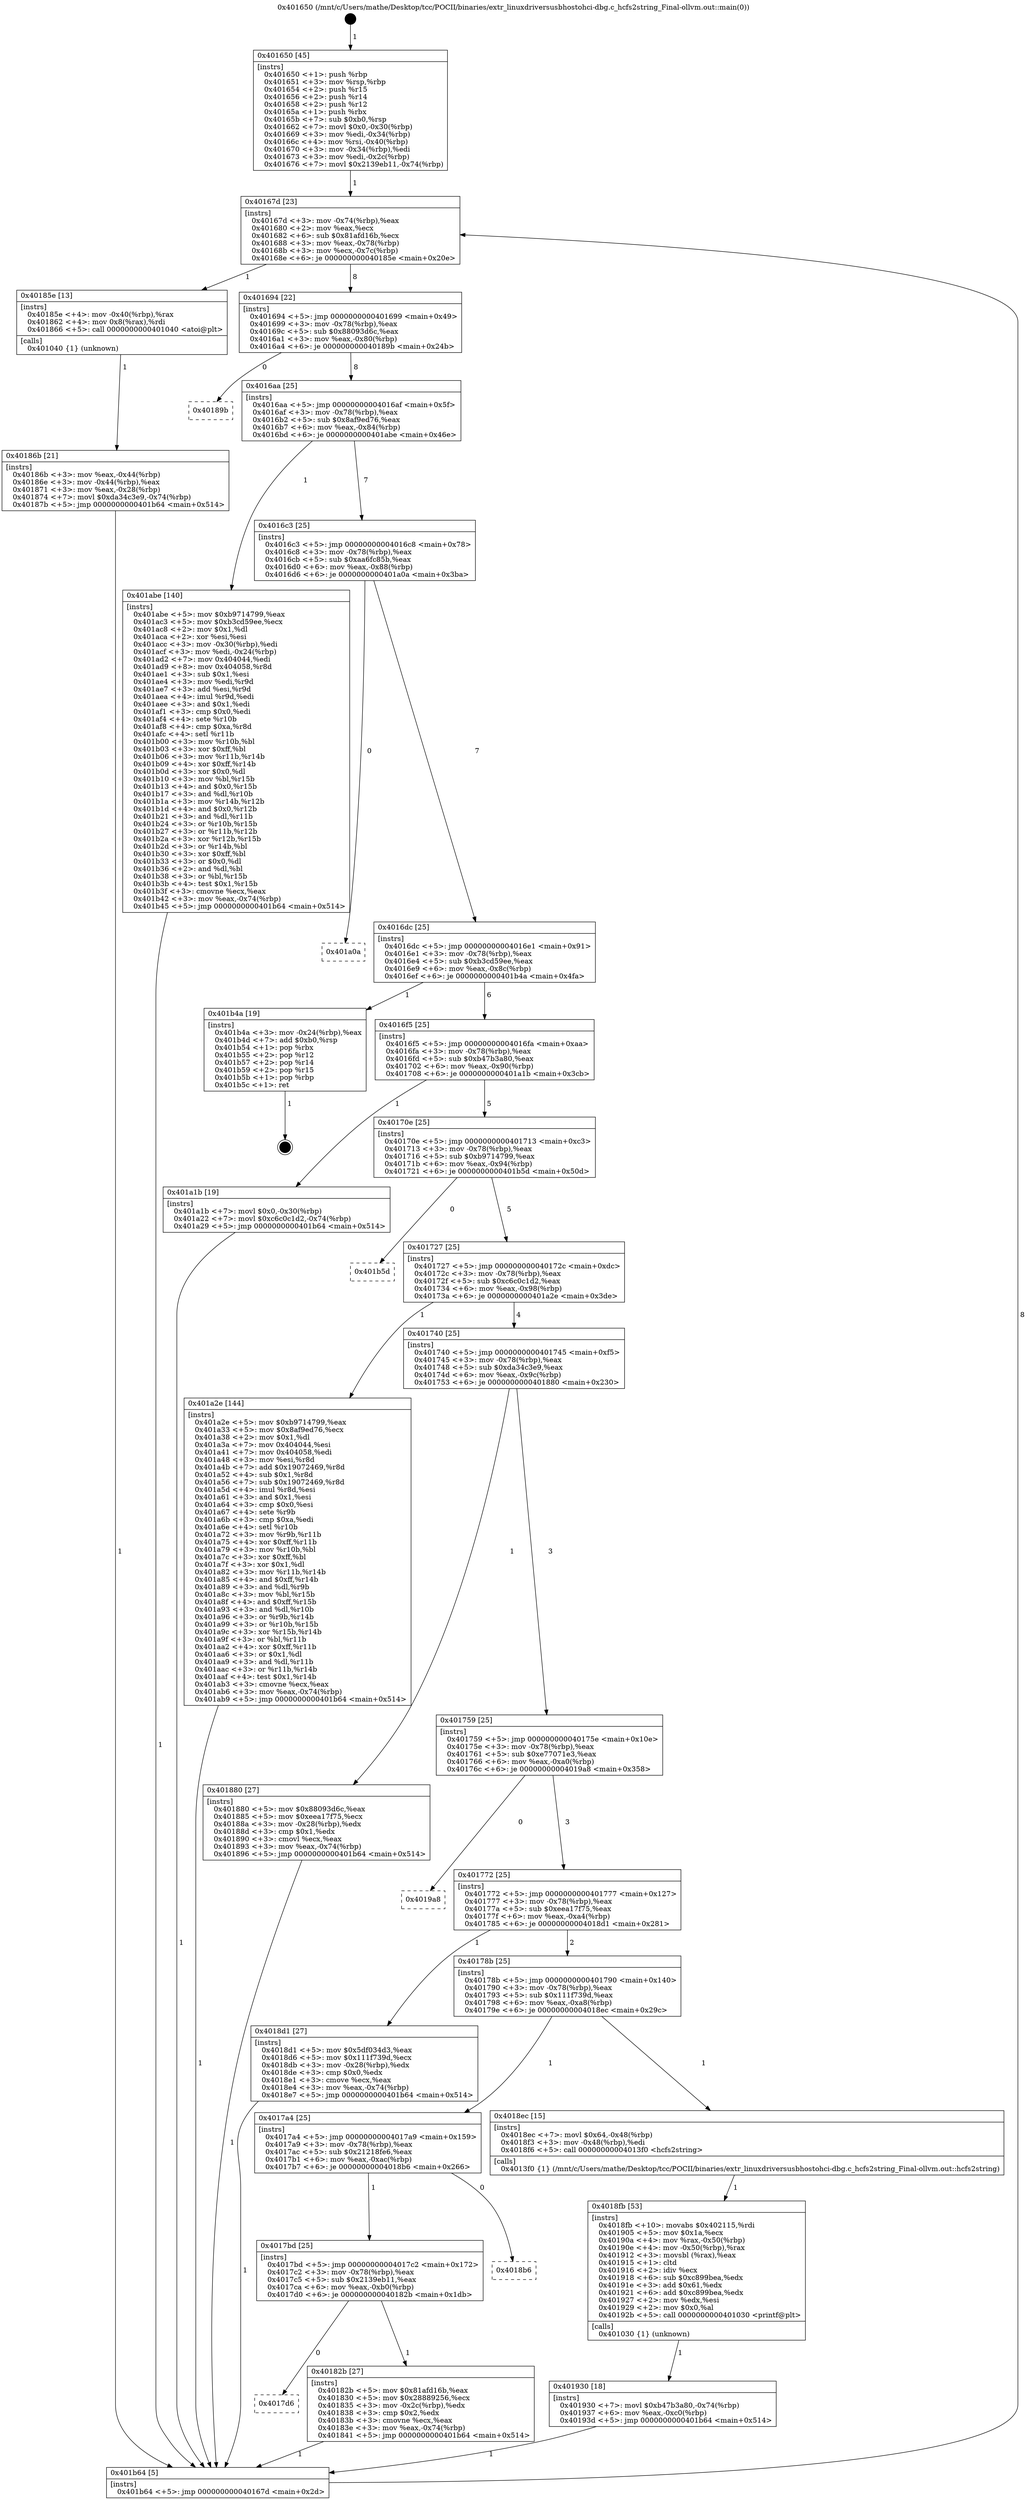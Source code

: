 digraph "0x401650" {
  label = "0x401650 (/mnt/c/Users/mathe/Desktop/tcc/POCII/binaries/extr_linuxdriversusbhostohci-dbg.c_hcfs2string_Final-ollvm.out::main(0))"
  labelloc = "t"
  node[shape=record]

  Entry [label="",width=0.3,height=0.3,shape=circle,fillcolor=black,style=filled]
  "0x40167d" [label="{
     0x40167d [23]\l
     | [instrs]\l
     &nbsp;&nbsp;0x40167d \<+3\>: mov -0x74(%rbp),%eax\l
     &nbsp;&nbsp;0x401680 \<+2\>: mov %eax,%ecx\l
     &nbsp;&nbsp;0x401682 \<+6\>: sub $0x81afd16b,%ecx\l
     &nbsp;&nbsp;0x401688 \<+3\>: mov %eax,-0x78(%rbp)\l
     &nbsp;&nbsp;0x40168b \<+3\>: mov %ecx,-0x7c(%rbp)\l
     &nbsp;&nbsp;0x40168e \<+6\>: je 000000000040185e \<main+0x20e\>\l
  }"]
  "0x40185e" [label="{
     0x40185e [13]\l
     | [instrs]\l
     &nbsp;&nbsp;0x40185e \<+4\>: mov -0x40(%rbp),%rax\l
     &nbsp;&nbsp;0x401862 \<+4\>: mov 0x8(%rax),%rdi\l
     &nbsp;&nbsp;0x401866 \<+5\>: call 0000000000401040 \<atoi@plt\>\l
     | [calls]\l
     &nbsp;&nbsp;0x401040 \{1\} (unknown)\l
  }"]
  "0x401694" [label="{
     0x401694 [22]\l
     | [instrs]\l
     &nbsp;&nbsp;0x401694 \<+5\>: jmp 0000000000401699 \<main+0x49\>\l
     &nbsp;&nbsp;0x401699 \<+3\>: mov -0x78(%rbp),%eax\l
     &nbsp;&nbsp;0x40169c \<+5\>: sub $0x88093d6c,%eax\l
     &nbsp;&nbsp;0x4016a1 \<+3\>: mov %eax,-0x80(%rbp)\l
     &nbsp;&nbsp;0x4016a4 \<+6\>: je 000000000040189b \<main+0x24b\>\l
  }"]
  Exit [label="",width=0.3,height=0.3,shape=circle,fillcolor=black,style=filled,peripheries=2]
  "0x40189b" [label="{
     0x40189b\l
  }", style=dashed]
  "0x4016aa" [label="{
     0x4016aa [25]\l
     | [instrs]\l
     &nbsp;&nbsp;0x4016aa \<+5\>: jmp 00000000004016af \<main+0x5f\>\l
     &nbsp;&nbsp;0x4016af \<+3\>: mov -0x78(%rbp),%eax\l
     &nbsp;&nbsp;0x4016b2 \<+5\>: sub $0x8af9ed76,%eax\l
     &nbsp;&nbsp;0x4016b7 \<+6\>: mov %eax,-0x84(%rbp)\l
     &nbsp;&nbsp;0x4016bd \<+6\>: je 0000000000401abe \<main+0x46e\>\l
  }"]
  "0x401930" [label="{
     0x401930 [18]\l
     | [instrs]\l
     &nbsp;&nbsp;0x401930 \<+7\>: movl $0xb47b3a80,-0x74(%rbp)\l
     &nbsp;&nbsp;0x401937 \<+6\>: mov %eax,-0xc0(%rbp)\l
     &nbsp;&nbsp;0x40193d \<+5\>: jmp 0000000000401b64 \<main+0x514\>\l
  }"]
  "0x401abe" [label="{
     0x401abe [140]\l
     | [instrs]\l
     &nbsp;&nbsp;0x401abe \<+5\>: mov $0xb9714799,%eax\l
     &nbsp;&nbsp;0x401ac3 \<+5\>: mov $0xb3cd59ee,%ecx\l
     &nbsp;&nbsp;0x401ac8 \<+2\>: mov $0x1,%dl\l
     &nbsp;&nbsp;0x401aca \<+2\>: xor %esi,%esi\l
     &nbsp;&nbsp;0x401acc \<+3\>: mov -0x30(%rbp),%edi\l
     &nbsp;&nbsp;0x401acf \<+3\>: mov %edi,-0x24(%rbp)\l
     &nbsp;&nbsp;0x401ad2 \<+7\>: mov 0x404044,%edi\l
     &nbsp;&nbsp;0x401ad9 \<+8\>: mov 0x404058,%r8d\l
     &nbsp;&nbsp;0x401ae1 \<+3\>: sub $0x1,%esi\l
     &nbsp;&nbsp;0x401ae4 \<+3\>: mov %edi,%r9d\l
     &nbsp;&nbsp;0x401ae7 \<+3\>: add %esi,%r9d\l
     &nbsp;&nbsp;0x401aea \<+4\>: imul %r9d,%edi\l
     &nbsp;&nbsp;0x401aee \<+3\>: and $0x1,%edi\l
     &nbsp;&nbsp;0x401af1 \<+3\>: cmp $0x0,%edi\l
     &nbsp;&nbsp;0x401af4 \<+4\>: sete %r10b\l
     &nbsp;&nbsp;0x401af8 \<+4\>: cmp $0xa,%r8d\l
     &nbsp;&nbsp;0x401afc \<+4\>: setl %r11b\l
     &nbsp;&nbsp;0x401b00 \<+3\>: mov %r10b,%bl\l
     &nbsp;&nbsp;0x401b03 \<+3\>: xor $0xff,%bl\l
     &nbsp;&nbsp;0x401b06 \<+3\>: mov %r11b,%r14b\l
     &nbsp;&nbsp;0x401b09 \<+4\>: xor $0xff,%r14b\l
     &nbsp;&nbsp;0x401b0d \<+3\>: xor $0x0,%dl\l
     &nbsp;&nbsp;0x401b10 \<+3\>: mov %bl,%r15b\l
     &nbsp;&nbsp;0x401b13 \<+4\>: and $0x0,%r15b\l
     &nbsp;&nbsp;0x401b17 \<+3\>: and %dl,%r10b\l
     &nbsp;&nbsp;0x401b1a \<+3\>: mov %r14b,%r12b\l
     &nbsp;&nbsp;0x401b1d \<+4\>: and $0x0,%r12b\l
     &nbsp;&nbsp;0x401b21 \<+3\>: and %dl,%r11b\l
     &nbsp;&nbsp;0x401b24 \<+3\>: or %r10b,%r15b\l
     &nbsp;&nbsp;0x401b27 \<+3\>: or %r11b,%r12b\l
     &nbsp;&nbsp;0x401b2a \<+3\>: xor %r12b,%r15b\l
     &nbsp;&nbsp;0x401b2d \<+3\>: or %r14b,%bl\l
     &nbsp;&nbsp;0x401b30 \<+3\>: xor $0xff,%bl\l
     &nbsp;&nbsp;0x401b33 \<+3\>: or $0x0,%dl\l
     &nbsp;&nbsp;0x401b36 \<+2\>: and %dl,%bl\l
     &nbsp;&nbsp;0x401b38 \<+3\>: or %bl,%r15b\l
     &nbsp;&nbsp;0x401b3b \<+4\>: test $0x1,%r15b\l
     &nbsp;&nbsp;0x401b3f \<+3\>: cmovne %ecx,%eax\l
     &nbsp;&nbsp;0x401b42 \<+3\>: mov %eax,-0x74(%rbp)\l
     &nbsp;&nbsp;0x401b45 \<+5\>: jmp 0000000000401b64 \<main+0x514\>\l
  }"]
  "0x4016c3" [label="{
     0x4016c3 [25]\l
     | [instrs]\l
     &nbsp;&nbsp;0x4016c3 \<+5\>: jmp 00000000004016c8 \<main+0x78\>\l
     &nbsp;&nbsp;0x4016c8 \<+3\>: mov -0x78(%rbp),%eax\l
     &nbsp;&nbsp;0x4016cb \<+5\>: sub $0xaa6fc85b,%eax\l
     &nbsp;&nbsp;0x4016d0 \<+6\>: mov %eax,-0x88(%rbp)\l
     &nbsp;&nbsp;0x4016d6 \<+6\>: je 0000000000401a0a \<main+0x3ba\>\l
  }"]
  "0x4018fb" [label="{
     0x4018fb [53]\l
     | [instrs]\l
     &nbsp;&nbsp;0x4018fb \<+10\>: movabs $0x402115,%rdi\l
     &nbsp;&nbsp;0x401905 \<+5\>: mov $0x1a,%ecx\l
     &nbsp;&nbsp;0x40190a \<+4\>: mov %rax,-0x50(%rbp)\l
     &nbsp;&nbsp;0x40190e \<+4\>: mov -0x50(%rbp),%rax\l
     &nbsp;&nbsp;0x401912 \<+3\>: movsbl (%rax),%eax\l
     &nbsp;&nbsp;0x401915 \<+1\>: cltd\l
     &nbsp;&nbsp;0x401916 \<+2\>: idiv %ecx\l
     &nbsp;&nbsp;0x401918 \<+6\>: sub $0xc899bea,%edx\l
     &nbsp;&nbsp;0x40191e \<+3\>: add $0x61,%edx\l
     &nbsp;&nbsp;0x401921 \<+6\>: add $0xc899bea,%edx\l
     &nbsp;&nbsp;0x401927 \<+2\>: mov %edx,%esi\l
     &nbsp;&nbsp;0x401929 \<+2\>: mov $0x0,%al\l
     &nbsp;&nbsp;0x40192b \<+5\>: call 0000000000401030 \<printf@plt\>\l
     | [calls]\l
     &nbsp;&nbsp;0x401030 \{1\} (unknown)\l
  }"]
  "0x401a0a" [label="{
     0x401a0a\l
  }", style=dashed]
  "0x4016dc" [label="{
     0x4016dc [25]\l
     | [instrs]\l
     &nbsp;&nbsp;0x4016dc \<+5\>: jmp 00000000004016e1 \<main+0x91\>\l
     &nbsp;&nbsp;0x4016e1 \<+3\>: mov -0x78(%rbp),%eax\l
     &nbsp;&nbsp;0x4016e4 \<+5\>: sub $0xb3cd59ee,%eax\l
     &nbsp;&nbsp;0x4016e9 \<+6\>: mov %eax,-0x8c(%rbp)\l
     &nbsp;&nbsp;0x4016ef \<+6\>: je 0000000000401b4a \<main+0x4fa\>\l
  }"]
  "0x40186b" [label="{
     0x40186b [21]\l
     | [instrs]\l
     &nbsp;&nbsp;0x40186b \<+3\>: mov %eax,-0x44(%rbp)\l
     &nbsp;&nbsp;0x40186e \<+3\>: mov -0x44(%rbp),%eax\l
     &nbsp;&nbsp;0x401871 \<+3\>: mov %eax,-0x28(%rbp)\l
     &nbsp;&nbsp;0x401874 \<+7\>: movl $0xda34c3e9,-0x74(%rbp)\l
     &nbsp;&nbsp;0x40187b \<+5\>: jmp 0000000000401b64 \<main+0x514\>\l
  }"]
  "0x401b4a" [label="{
     0x401b4a [19]\l
     | [instrs]\l
     &nbsp;&nbsp;0x401b4a \<+3\>: mov -0x24(%rbp),%eax\l
     &nbsp;&nbsp;0x401b4d \<+7\>: add $0xb0,%rsp\l
     &nbsp;&nbsp;0x401b54 \<+1\>: pop %rbx\l
     &nbsp;&nbsp;0x401b55 \<+2\>: pop %r12\l
     &nbsp;&nbsp;0x401b57 \<+2\>: pop %r14\l
     &nbsp;&nbsp;0x401b59 \<+2\>: pop %r15\l
     &nbsp;&nbsp;0x401b5b \<+1\>: pop %rbp\l
     &nbsp;&nbsp;0x401b5c \<+1\>: ret\l
  }"]
  "0x4016f5" [label="{
     0x4016f5 [25]\l
     | [instrs]\l
     &nbsp;&nbsp;0x4016f5 \<+5\>: jmp 00000000004016fa \<main+0xaa\>\l
     &nbsp;&nbsp;0x4016fa \<+3\>: mov -0x78(%rbp),%eax\l
     &nbsp;&nbsp;0x4016fd \<+5\>: sub $0xb47b3a80,%eax\l
     &nbsp;&nbsp;0x401702 \<+6\>: mov %eax,-0x90(%rbp)\l
     &nbsp;&nbsp;0x401708 \<+6\>: je 0000000000401a1b \<main+0x3cb\>\l
  }"]
  "0x401650" [label="{
     0x401650 [45]\l
     | [instrs]\l
     &nbsp;&nbsp;0x401650 \<+1\>: push %rbp\l
     &nbsp;&nbsp;0x401651 \<+3\>: mov %rsp,%rbp\l
     &nbsp;&nbsp;0x401654 \<+2\>: push %r15\l
     &nbsp;&nbsp;0x401656 \<+2\>: push %r14\l
     &nbsp;&nbsp;0x401658 \<+2\>: push %r12\l
     &nbsp;&nbsp;0x40165a \<+1\>: push %rbx\l
     &nbsp;&nbsp;0x40165b \<+7\>: sub $0xb0,%rsp\l
     &nbsp;&nbsp;0x401662 \<+7\>: movl $0x0,-0x30(%rbp)\l
     &nbsp;&nbsp;0x401669 \<+3\>: mov %edi,-0x34(%rbp)\l
     &nbsp;&nbsp;0x40166c \<+4\>: mov %rsi,-0x40(%rbp)\l
     &nbsp;&nbsp;0x401670 \<+3\>: mov -0x34(%rbp),%edi\l
     &nbsp;&nbsp;0x401673 \<+3\>: mov %edi,-0x2c(%rbp)\l
     &nbsp;&nbsp;0x401676 \<+7\>: movl $0x2139eb11,-0x74(%rbp)\l
  }"]
  "0x401a1b" [label="{
     0x401a1b [19]\l
     | [instrs]\l
     &nbsp;&nbsp;0x401a1b \<+7\>: movl $0x0,-0x30(%rbp)\l
     &nbsp;&nbsp;0x401a22 \<+7\>: movl $0xc6c0c1d2,-0x74(%rbp)\l
     &nbsp;&nbsp;0x401a29 \<+5\>: jmp 0000000000401b64 \<main+0x514\>\l
  }"]
  "0x40170e" [label="{
     0x40170e [25]\l
     | [instrs]\l
     &nbsp;&nbsp;0x40170e \<+5\>: jmp 0000000000401713 \<main+0xc3\>\l
     &nbsp;&nbsp;0x401713 \<+3\>: mov -0x78(%rbp),%eax\l
     &nbsp;&nbsp;0x401716 \<+5\>: sub $0xb9714799,%eax\l
     &nbsp;&nbsp;0x40171b \<+6\>: mov %eax,-0x94(%rbp)\l
     &nbsp;&nbsp;0x401721 \<+6\>: je 0000000000401b5d \<main+0x50d\>\l
  }"]
  "0x401b64" [label="{
     0x401b64 [5]\l
     | [instrs]\l
     &nbsp;&nbsp;0x401b64 \<+5\>: jmp 000000000040167d \<main+0x2d\>\l
  }"]
  "0x401b5d" [label="{
     0x401b5d\l
  }", style=dashed]
  "0x401727" [label="{
     0x401727 [25]\l
     | [instrs]\l
     &nbsp;&nbsp;0x401727 \<+5\>: jmp 000000000040172c \<main+0xdc\>\l
     &nbsp;&nbsp;0x40172c \<+3\>: mov -0x78(%rbp),%eax\l
     &nbsp;&nbsp;0x40172f \<+5\>: sub $0xc6c0c1d2,%eax\l
     &nbsp;&nbsp;0x401734 \<+6\>: mov %eax,-0x98(%rbp)\l
     &nbsp;&nbsp;0x40173a \<+6\>: je 0000000000401a2e \<main+0x3de\>\l
  }"]
  "0x4017d6" [label="{
     0x4017d6\l
  }", style=dashed]
  "0x401a2e" [label="{
     0x401a2e [144]\l
     | [instrs]\l
     &nbsp;&nbsp;0x401a2e \<+5\>: mov $0xb9714799,%eax\l
     &nbsp;&nbsp;0x401a33 \<+5\>: mov $0x8af9ed76,%ecx\l
     &nbsp;&nbsp;0x401a38 \<+2\>: mov $0x1,%dl\l
     &nbsp;&nbsp;0x401a3a \<+7\>: mov 0x404044,%esi\l
     &nbsp;&nbsp;0x401a41 \<+7\>: mov 0x404058,%edi\l
     &nbsp;&nbsp;0x401a48 \<+3\>: mov %esi,%r8d\l
     &nbsp;&nbsp;0x401a4b \<+7\>: add $0x19072469,%r8d\l
     &nbsp;&nbsp;0x401a52 \<+4\>: sub $0x1,%r8d\l
     &nbsp;&nbsp;0x401a56 \<+7\>: sub $0x19072469,%r8d\l
     &nbsp;&nbsp;0x401a5d \<+4\>: imul %r8d,%esi\l
     &nbsp;&nbsp;0x401a61 \<+3\>: and $0x1,%esi\l
     &nbsp;&nbsp;0x401a64 \<+3\>: cmp $0x0,%esi\l
     &nbsp;&nbsp;0x401a67 \<+4\>: sete %r9b\l
     &nbsp;&nbsp;0x401a6b \<+3\>: cmp $0xa,%edi\l
     &nbsp;&nbsp;0x401a6e \<+4\>: setl %r10b\l
     &nbsp;&nbsp;0x401a72 \<+3\>: mov %r9b,%r11b\l
     &nbsp;&nbsp;0x401a75 \<+4\>: xor $0xff,%r11b\l
     &nbsp;&nbsp;0x401a79 \<+3\>: mov %r10b,%bl\l
     &nbsp;&nbsp;0x401a7c \<+3\>: xor $0xff,%bl\l
     &nbsp;&nbsp;0x401a7f \<+3\>: xor $0x1,%dl\l
     &nbsp;&nbsp;0x401a82 \<+3\>: mov %r11b,%r14b\l
     &nbsp;&nbsp;0x401a85 \<+4\>: and $0xff,%r14b\l
     &nbsp;&nbsp;0x401a89 \<+3\>: and %dl,%r9b\l
     &nbsp;&nbsp;0x401a8c \<+3\>: mov %bl,%r15b\l
     &nbsp;&nbsp;0x401a8f \<+4\>: and $0xff,%r15b\l
     &nbsp;&nbsp;0x401a93 \<+3\>: and %dl,%r10b\l
     &nbsp;&nbsp;0x401a96 \<+3\>: or %r9b,%r14b\l
     &nbsp;&nbsp;0x401a99 \<+3\>: or %r10b,%r15b\l
     &nbsp;&nbsp;0x401a9c \<+3\>: xor %r15b,%r14b\l
     &nbsp;&nbsp;0x401a9f \<+3\>: or %bl,%r11b\l
     &nbsp;&nbsp;0x401aa2 \<+4\>: xor $0xff,%r11b\l
     &nbsp;&nbsp;0x401aa6 \<+3\>: or $0x1,%dl\l
     &nbsp;&nbsp;0x401aa9 \<+3\>: and %dl,%r11b\l
     &nbsp;&nbsp;0x401aac \<+3\>: or %r11b,%r14b\l
     &nbsp;&nbsp;0x401aaf \<+4\>: test $0x1,%r14b\l
     &nbsp;&nbsp;0x401ab3 \<+3\>: cmovne %ecx,%eax\l
     &nbsp;&nbsp;0x401ab6 \<+3\>: mov %eax,-0x74(%rbp)\l
     &nbsp;&nbsp;0x401ab9 \<+5\>: jmp 0000000000401b64 \<main+0x514\>\l
  }"]
  "0x401740" [label="{
     0x401740 [25]\l
     | [instrs]\l
     &nbsp;&nbsp;0x401740 \<+5\>: jmp 0000000000401745 \<main+0xf5\>\l
     &nbsp;&nbsp;0x401745 \<+3\>: mov -0x78(%rbp),%eax\l
     &nbsp;&nbsp;0x401748 \<+5\>: sub $0xda34c3e9,%eax\l
     &nbsp;&nbsp;0x40174d \<+6\>: mov %eax,-0x9c(%rbp)\l
     &nbsp;&nbsp;0x401753 \<+6\>: je 0000000000401880 \<main+0x230\>\l
  }"]
  "0x40182b" [label="{
     0x40182b [27]\l
     | [instrs]\l
     &nbsp;&nbsp;0x40182b \<+5\>: mov $0x81afd16b,%eax\l
     &nbsp;&nbsp;0x401830 \<+5\>: mov $0x28889256,%ecx\l
     &nbsp;&nbsp;0x401835 \<+3\>: mov -0x2c(%rbp),%edx\l
     &nbsp;&nbsp;0x401838 \<+3\>: cmp $0x2,%edx\l
     &nbsp;&nbsp;0x40183b \<+3\>: cmovne %ecx,%eax\l
     &nbsp;&nbsp;0x40183e \<+3\>: mov %eax,-0x74(%rbp)\l
     &nbsp;&nbsp;0x401841 \<+5\>: jmp 0000000000401b64 \<main+0x514\>\l
  }"]
  "0x401880" [label="{
     0x401880 [27]\l
     | [instrs]\l
     &nbsp;&nbsp;0x401880 \<+5\>: mov $0x88093d6c,%eax\l
     &nbsp;&nbsp;0x401885 \<+5\>: mov $0xeea17f75,%ecx\l
     &nbsp;&nbsp;0x40188a \<+3\>: mov -0x28(%rbp),%edx\l
     &nbsp;&nbsp;0x40188d \<+3\>: cmp $0x1,%edx\l
     &nbsp;&nbsp;0x401890 \<+3\>: cmovl %ecx,%eax\l
     &nbsp;&nbsp;0x401893 \<+3\>: mov %eax,-0x74(%rbp)\l
     &nbsp;&nbsp;0x401896 \<+5\>: jmp 0000000000401b64 \<main+0x514\>\l
  }"]
  "0x401759" [label="{
     0x401759 [25]\l
     | [instrs]\l
     &nbsp;&nbsp;0x401759 \<+5\>: jmp 000000000040175e \<main+0x10e\>\l
     &nbsp;&nbsp;0x40175e \<+3\>: mov -0x78(%rbp),%eax\l
     &nbsp;&nbsp;0x401761 \<+5\>: sub $0xe77071e3,%eax\l
     &nbsp;&nbsp;0x401766 \<+6\>: mov %eax,-0xa0(%rbp)\l
     &nbsp;&nbsp;0x40176c \<+6\>: je 00000000004019a8 \<main+0x358\>\l
  }"]
  "0x4017bd" [label="{
     0x4017bd [25]\l
     | [instrs]\l
     &nbsp;&nbsp;0x4017bd \<+5\>: jmp 00000000004017c2 \<main+0x172\>\l
     &nbsp;&nbsp;0x4017c2 \<+3\>: mov -0x78(%rbp),%eax\l
     &nbsp;&nbsp;0x4017c5 \<+5\>: sub $0x2139eb11,%eax\l
     &nbsp;&nbsp;0x4017ca \<+6\>: mov %eax,-0xb0(%rbp)\l
     &nbsp;&nbsp;0x4017d0 \<+6\>: je 000000000040182b \<main+0x1db\>\l
  }"]
  "0x4019a8" [label="{
     0x4019a8\l
  }", style=dashed]
  "0x401772" [label="{
     0x401772 [25]\l
     | [instrs]\l
     &nbsp;&nbsp;0x401772 \<+5\>: jmp 0000000000401777 \<main+0x127\>\l
     &nbsp;&nbsp;0x401777 \<+3\>: mov -0x78(%rbp),%eax\l
     &nbsp;&nbsp;0x40177a \<+5\>: sub $0xeea17f75,%eax\l
     &nbsp;&nbsp;0x40177f \<+6\>: mov %eax,-0xa4(%rbp)\l
     &nbsp;&nbsp;0x401785 \<+6\>: je 00000000004018d1 \<main+0x281\>\l
  }"]
  "0x4018b6" [label="{
     0x4018b6\l
  }", style=dashed]
  "0x4018d1" [label="{
     0x4018d1 [27]\l
     | [instrs]\l
     &nbsp;&nbsp;0x4018d1 \<+5\>: mov $0x5df034d3,%eax\l
     &nbsp;&nbsp;0x4018d6 \<+5\>: mov $0x111f739d,%ecx\l
     &nbsp;&nbsp;0x4018db \<+3\>: mov -0x28(%rbp),%edx\l
     &nbsp;&nbsp;0x4018de \<+3\>: cmp $0x0,%edx\l
     &nbsp;&nbsp;0x4018e1 \<+3\>: cmove %ecx,%eax\l
     &nbsp;&nbsp;0x4018e4 \<+3\>: mov %eax,-0x74(%rbp)\l
     &nbsp;&nbsp;0x4018e7 \<+5\>: jmp 0000000000401b64 \<main+0x514\>\l
  }"]
  "0x40178b" [label="{
     0x40178b [25]\l
     | [instrs]\l
     &nbsp;&nbsp;0x40178b \<+5\>: jmp 0000000000401790 \<main+0x140\>\l
     &nbsp;&nbsp;0x401790 \<+3\>: mov -0x78(%rbp),%eax\l
     &nbsp;&nbsp;0x401793 \<+5\>: sub $0x111f739d,%eax\l
     &nbsp;&nbsp;0x401798 \<+6\>: mov %eax,-0xa8(%rbp)\l
     &nbsp;&nbsp;0x40179e \<+6\>: je 00000000004018ec \<main+0x29c\>\l
  }"]
  "0x4017a4" [label="{
     0x4017a4 [25]\l
     | [instrs]\l
     &nbsp;&nbsp;0x4017a4 \<+5\>: jmp 00000000004017a9 \<main+0x159\>\l
     &nbsp;&nbsp;0x4017a9 \<+3\>: mov -0x78(%rbp),%eax\l
     &nbsp;&nbsp;0x4017ac \<+5\>: sub $0x21218fe6,%eax\l
     &nbsp;&nbsp;0x4017b1 \<+6\>: mov %eax,-0xac(%rbp)\l
     &nbsp;&nbsp;0x4017b7 \<+6\>: je 00000000004018b6 \<main+0x266\>\l
  }"]
  "0x4018ec" [label="{
     0x4018ec [15]\l
     | [instrs]\l
     &nbsp;&nbsp;0x4018ec \<+7\>: movl $0x64,-0x48(%rbp)\l
     &nbsp;&nbsp;0x4018f3 \<+3\>: mov -0x48(%rbp),%edi\l
     &nbsp;&nbsp;0x4018f6 \<+5\>: call 00000000004013f0 \<hcfs2string\>\l
     | [calls]\l
     &nbsp;&nbsp;0x4013f0 \{1\} (/mnt/c/Users/mathe/Desktop/tcc/POCII/binaries/extr_linuxdriversusbhostohci-dbg.c_hcfs2string_Final-ollvm.out::hcfs2string)\l
  }"]
  Entry -> "0x401650" [label=" 1"]
  "0x40167d" -> "0x40185e" [label=" 1"]
  "0x40167d" -> "0x401694" [label=" 8"]
  "0x401b4a" -> Exit [label=" 1"]
  "0x401694" -> "0x40189b" [label=" 0"]
  "0x401694" -> "0x4016aa" [label=" 8"]
  "0x401abe" -> "0x401b64" [label=" 1"]
  "0x4016aa" -> "0x401abe" [label=" 1"]
  "0x4016aa" -> "0x4016c3" [label=" 7"]
  "0x401a2e" -> "0x401b64" [label=" 1"]
  "0x4016c3" -> "0x401a0a" [label=" 0"]
  "0x4016c3" -> "0x4016dc" [label=" 7"]
  "0x401a1b" -> "0x401b64" [label=" 1"]
  "0x4016dc" -> "0x401b4a" [label=" 1"]
  "0x4016dc" -> "0x4016f5" [label=" 6"]
  "0x401930" -> "0x401b64" [label=" 1"]
  "0x4016f5" -> "0x401a1b" [label=" 1"]
  "0x4016f5" -> "0x40170e" [label=" 5"]
  "0x4018fb" -> "0x401930" [label=" 1"]
  "0x40170e" -> "0x401b5d" [label=" 0"]
  "0x40170e" -> "0x401727" [label=" 5"]
  "0x4018ec" -> "0x4018fb" [label=" 1"]
  "0x401727" -> "0x401a2e" [label=" 1"]
  "0x401727" -> "0x401740" [label=" 4"]
  "0x4018d1" -> "0x401b64" [label=" 1"]
  "0x401740" -> "0x401880" [label=" 1"]
  "0x401740" -> "0x401759" [label=" 3"]
  "0x401880" -> "0x401b64" [label=" 1"]
  "0x401759" -> "0x4019a8" [label=" 0"]
  "0x401759" -> "0x401772" [label=" 3"]
  "0x40185e" -> "0x40186b" [label=" 1"]
  "0x401772" -> "0x4018d1" [label=" 1"]
  "0x401772" -> "0x40178b" [label=" 2"]
  "0x401b64" -> "0x40167d" [label=" 8"]
  "0x40178b" -> "0x4018ec" [label=" 1"]
  "0x40178b" -> "0x4017a4" [label=" 1"]
  "0x401650" -> "0x40167d" [label=" 1"]
  "0x4017a4" -> "0x4018b6" [label=" 0"]
  "0x4017a4" -> "0x4017bd" [label=" 1"]
  "0x40186b" -> "0x401b64" [label=" 1"]
  "0x4017bd" -> "0x40182b" [label=" 1"]
  "0x4017bd" -> "0x4017d6" [label=" 0"]
  "0x40182b" -> "0x401b64" [label=" 1"]
}
